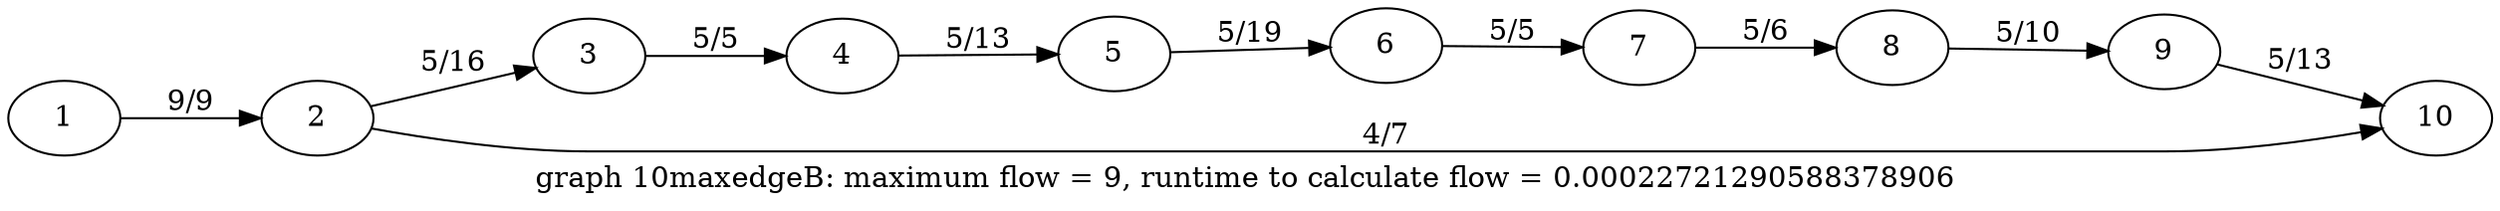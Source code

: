 digraph g{

rankdir = LR

1 -> 2 [label = " 9/9 "];
2 -> 3 [label = " 5/16 "];
3 -> 4 [label = " 5/5 "];
4 -> 5 [label = " 5/13 "];
5 -> 6 [label = " 5/19 "];
6 -> 7 [label = " 5/5 "];
7 -> 8 [label = " 5/6 "];
8 -> 9 [label = " 5/10 "];
9 -> 10 [label = " 5/13 "];
2 -> 10 [label = " 4/7 "];

label = "graph 10maxedgeB: maximum flow = 9, runtime to calculate flow = 0.00022721290588378906 "
}
